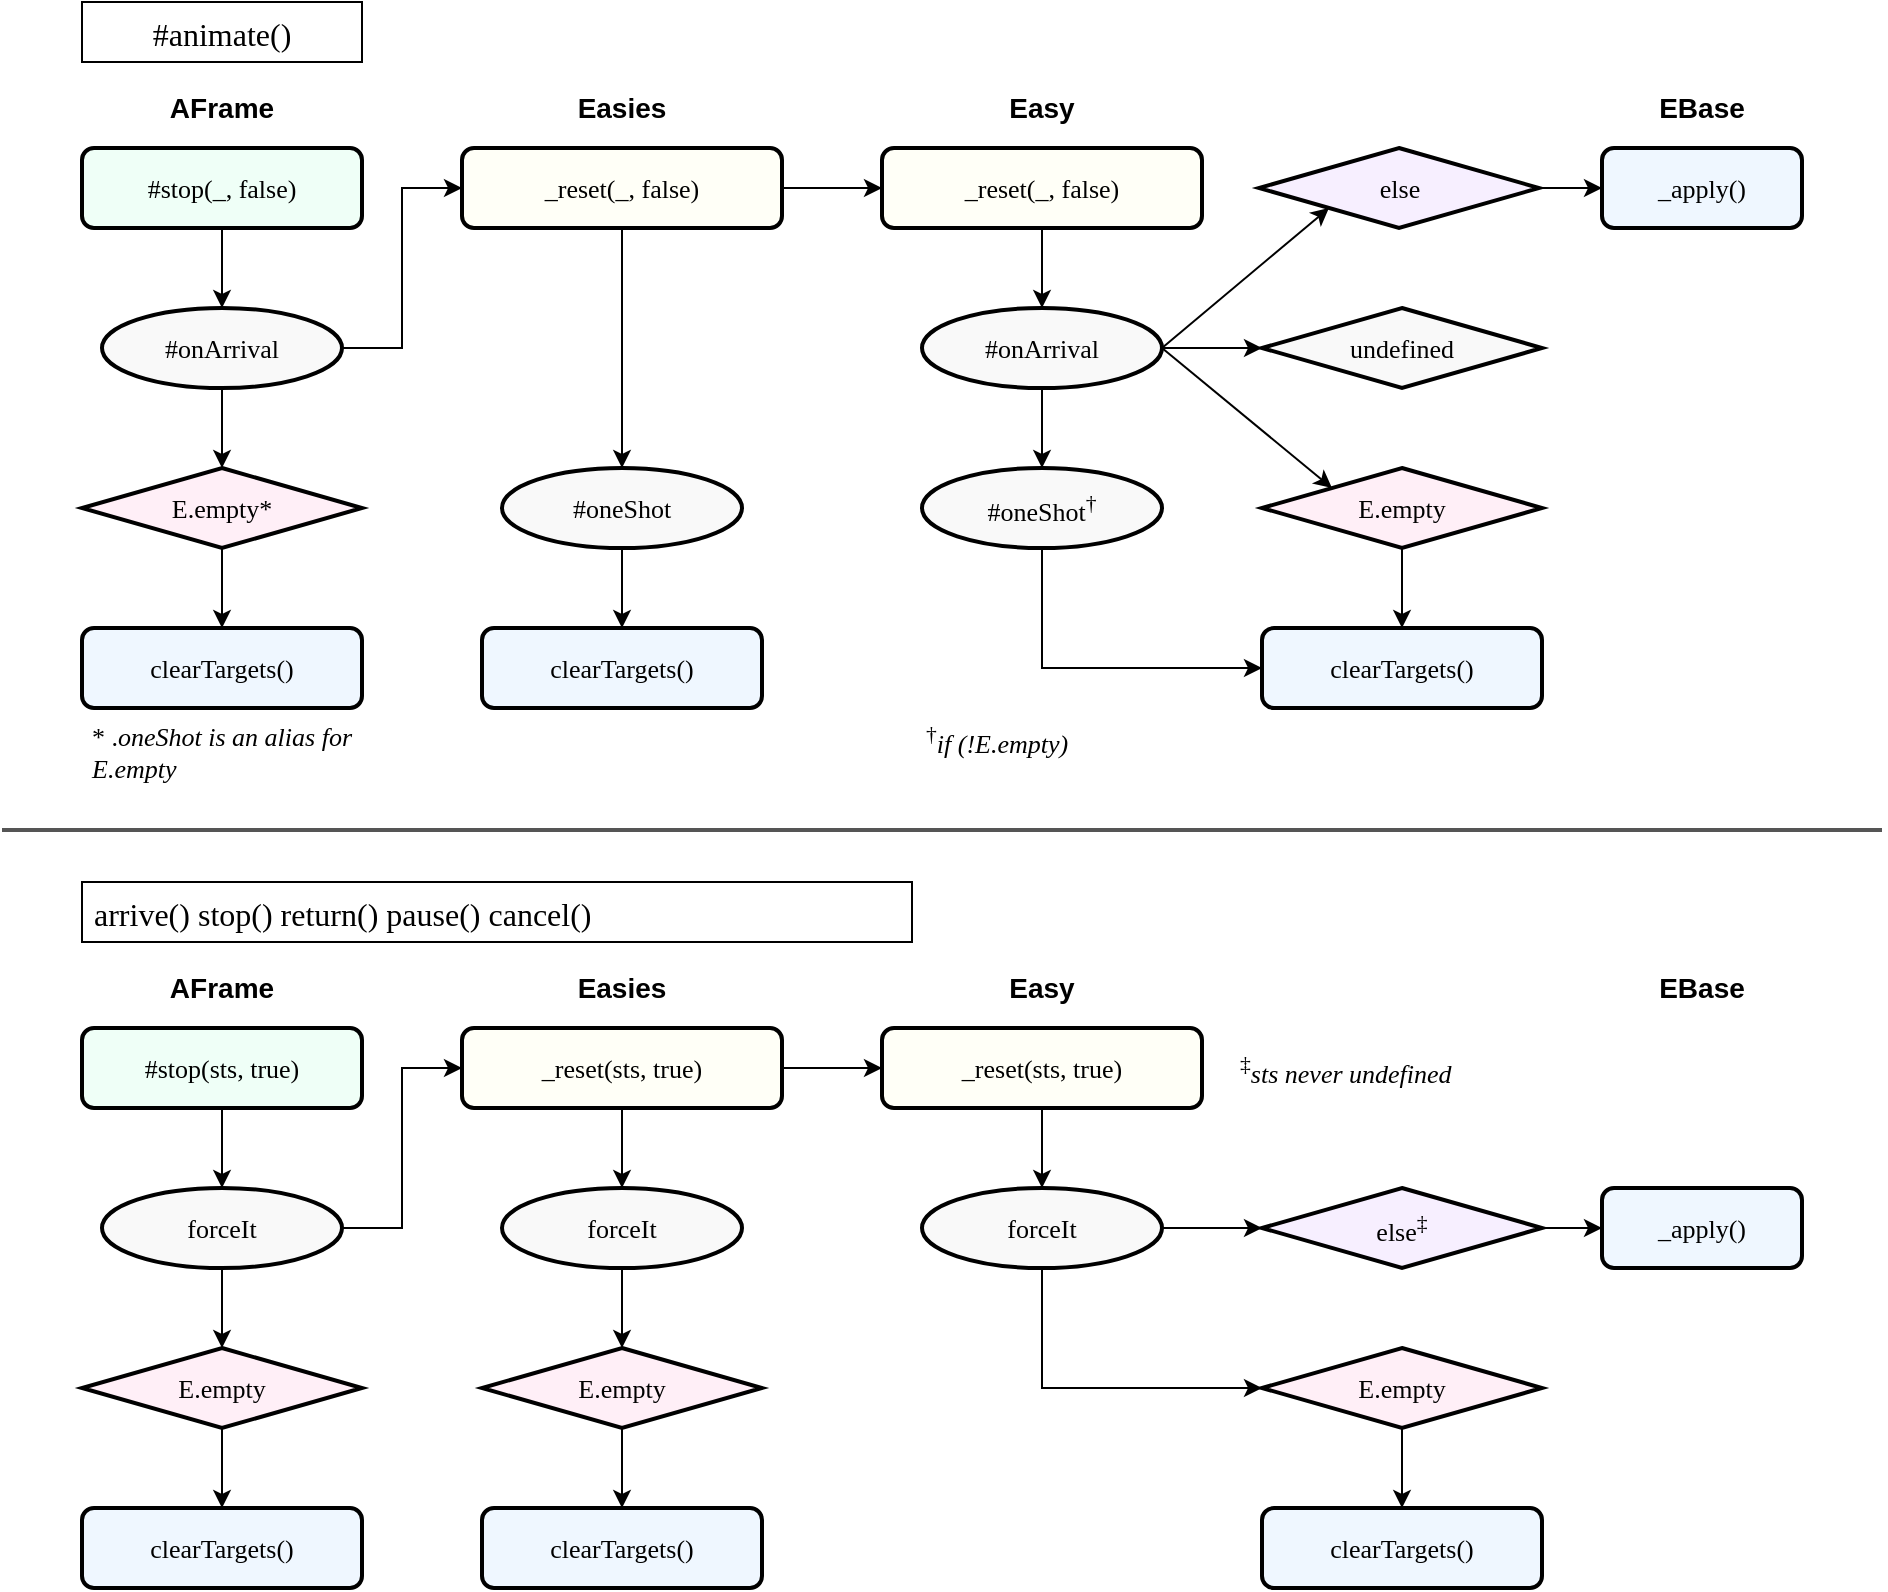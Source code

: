 <mxfile version="24.1.0" type="device">
  <diagram name="Page-1" id="W-ftj75Ew0wtwy_7PWKf">
    <mxGraphModel dx="1886" dy="884" grid="0" gridSize="10" guides="1" tooltips="1" connect="1" arrows="1" fold="1" page="1" pageScale="1" pageWidth="1100" pageHeight="850" math="0" shadow="0">
      <root>
        <mxCell id="0" />
        <mxCell id="1" parent="0" />
        <mxCell id="b7XEcmBlK1YNF0NkJtcS-23" style="edgeStyle=orthogonalEdgeStyle;rounded=0;orthogonalLoop=1;jettySize=auto;html=1;exitX=0.5;exitY=1;exitDx=0;exitDy=0;entryX=0.5;entryY=0;entryDx=0;entryDy=0;" parent="1" source="b7XEcmBlK1YNF0NkJtcS-2" target="b7XEcmBlK1YNF0NkJtcS-31" edge="1">
          <mxGeometry relative="1" as="geometry">
            <mxPoint x="390" y="177" as="targetPoint" />
          </mxGeometry>
        </mxCell>
        <mxCell id="b7XEcmBlK1YNF0NkJtcS-103" style="edgeStyle=orthogonalEdgeStyle;rounded=0;orthogonalLoop=1;jettySize=auto;html=1;exitX=1;exitY=0.5;exitDx=0;exitDy=0;entryX=0;entryY=0.5;entryDx=0;entryDy=0;" parent="1" source="b7XEcmBlK1YNF0NkJtcS-2" target="b7XEcmBlK1YNF0NkJtcS-24" edge="1">
          <mxGeometry relative="1" as="geometry" />
        </mxCell>
        <mxCell id="b7XEcmBlK1YNF0NkJtcS-2" value="_reset(_, false)" style="rounded=1;whiteSpace=wrap;html=1;fontFamily=Lucida Console;fontSize=13;fontStyle=0;strokeWidth=2;fillColor=#FFFFF7;" parent="1" vertex="1">
          <mxGeometry x="310" y="97" width="160" height="40" as="geometry" />
        </mxCell>
        <mxCell id="b7XEcmBlK1YNF0NkJtcS-6" value="AFrame" style="text;html=1;align=center;verticalAlign=middle;whiteSpace=wrap;rounded=0;fontSize=14;fontStyle=1" parent="1" vertex="1">
          <mxGeometry x="130" y="67" width="120" height="20" as="geometry" />
        </mxCell>
        <mxCell id="b7XEcmBlK1YNF0NkJtcS-9" value="Easies" style="text;html=1;align=center;verticalAlign=middle;whiteSpace=wrap;rounded=0;fontSize=14;fontStyle=1" parent="1" vertex="1">
          <mxGeometry x="330" y="67" width="120" height="20" as="geometry" />
        </mxCell>
        <mxCell id="b7XEcmBlK1YNF0NkJtcS-12" value="Easy" style="text;html=1;align=center;verticalAlign=middle;whiteSpace=wrap;rounded=0;fontSize=14;fontStyle=1" parent="1" vertex="1">
          <mxGeometry x="540" y="67" width="120" height="20" as="geometry" />
        </mxCell>
        <mxCell id="b7XEcmBlK1YNF0NkJtcS-15" value="EBase" style="text;html=1;align=center;verticalAlign=middle;whiteSpace=wrap;rounded=0;fontSize=14;fontStyle=1" parent="1" vertex="1">
          <mxGeometry x="870" y="67" width="120" height="20" as="geometry" />
        </mxCell>
        <mxCell id="b7XEcmBlK1YNF0NkJtcS-21" style="edgeStyle=orthogonalEdgeStyle;rounded=0;orthogonalLoop=1;jettySize=auto;html=1;exitX=1;exitY=0.5;exitDx=0;exitDy=0;entryX=0;entryY=0.5;entryDx=0;entryDy=0;" parent="1" source="b7XEcmBlK1YNF0NkJtcS-17" target="b7XEcmBlK1YNF0NkJtcS-2" edge="1">
          <mxGeometry relative="1" as="geometry" />
        </mxCell>
        <mxCell id="b7XEcmBlK1YNF0NkJtcS-142" style="edgeStyle=orthogonalEdgeStyle;rounded=0;orthogonalLoop=1;jettySize=auto;html=1;exitX=0.5;exitY=1;exitDx=0;exitDy=0;entryX=0.5;entryY=0;entryDx=0;entryDy=0;" parent="1" source="b7XEcmBlK1YNF0NkJtcS-17" target="b7XEcmBlK1YNF0NkJtcS-139" edge="1">
          <mxGeometry relative="1" as="geometry" />
        </mxCell>
        <mxCell id="b7XEcmBlK1YNF0NkJtcS-17" value="#&lt;span style=&quot;background-color: initial;&quot;&gt;onArrival&lt;/span&gt;" style="ellipse;whiteSpace=wrap;html=1;fontFamily=Lucida Console;fontSize=13;strokeWidth=2;fillColor=#f9f9f9;" parent="1" vertex="1">
          <mxGeometry x="130" y="177" width="120" height="40" as="geometry" />
        </mxCell>
        <mxCell id="b7XEcmBlK1YNF0NkJtcS-28" style="edgeStyle=orthogonalEdgeStyle;rounded=0;orthogonalLoop=1;jettySize=auto;html=1;exitX=0.5;exitY=1;exitDx=0;exitDy=0;entryX=0.5;entryY=0;entryDx=0;entryDy=0;" parent="1" source="b7XEcmBlK1YNF0NkJtcS-24" target="b7XEcmBlK1YNF0NkJtcS-26" edge="1">
          <mxGeometry relative="1" as="geometry" />
        </mxCell>
        <mxCell id="b7XEcmBlK1YNF0NkJtcS-24" value="_reset(_, false)" style="rounded=1;whiteSpace=wrap;html=1;fontFamily=Lucida Console;fontSize=13;fontStyle=0;strokeWidth=2;fillColor=#FFFFF7;" parent="1" vertex="1">
          <mxGeometry x="520" y="97" width="160" height="40" as="geometry" />
        </mxCell>
        <mxCell id="b7XEcmBlK1YNF0NkJtcS-37" style="edgeStyle=orthogonalEdgeStyle;rounded=0;orthogonalLoop=1;jettySize=auto;html=1;exitX=0.5;exitY=1;exitDx=0;exitDy=0;entryX=0.5;entryY=0;entryDx=0;entryDy=0;" parent="1" source="b7XEcmBlK1YNF0NkJtcS-26" target="b7XEcmBlK1YNF0NkJtcS-35" edge="1">
          <mxGeometry relative="1" as="geometry" />
        </mxCell>
        <mxCell id="b7XEcmBlK1YNF0NkJtcS-136" style="edgeStyle=orthogonalEdgeStyle;rounded=0;orthogonalLoop=1;jettySize=auto;html=1;exitX=1;exitY=0.5;exitDx=0;exitDy=0;entryX=0;entryY=0.5;entryDx=0;entryDy=0;" parent="1" source="b7XEcmBlK1YNF0NkJtcS-26" target="b7XEcmBlK1YNF0NkJtcS-126" edge="1">
          <mxGeometry relative="1" as="geometry" />
        </mxCell>
        <mxCell id="b7XEcmBlK1YNF0NkJtcS-137" style="rounded=0;orthogonalLoop=1;jettySize=auto;html=1;exitX=1;exitY=0.5;exitDx=0;exitDy=0;entryX=0;entryY=0;entryDx=0;entryDy=0;" parent="1" source="b7XEcmBlK1YNF0NkJtcS-26" target="b7XEcmBlK1YNF0NkJtcS-131" edge="1">
          <mxGeometry relative="1" as="geometry" />
        </mxCell>
        <mxCell id="b7XEcmBlK1YNF0NkJtcS-26" value="#&lt;span style=&quot;background-color: initial;&quot;&gt;onArrival&lt;/span&gt;" style="ellipse;whiteSpace=wrap;html=1;fontFamily=Lucida Console;fontSize=13;strokeWidth=2;fillColor=#f9f9f9;" parent="1" vertex="1">
          <mxGeometry x="540" y="177" width="120" height="40" as="geometry" />
        </mxCell>
        <mxCell id="b7XEcmBlK1YNF0NkJtcS-34" style="edgeStyle=orthogonalEdgeStyle;rounded=0;orthogonalLoop=1;jettySize=auto;html=1;exitX=0.5;exitY=1;exitDx=0;exitDy=0;entryX=0.5;entryY=0;entryDx=0;entryDy=0;" parent="1" source="b7XEcmBlK1YNF0NkJtcS-31" target="b7XEcmBlK1YNF0NkJtcS-32" edge="1">
          <mxGeometry relative="1" as="geometry" />
        </mxCell>
        <mxCell id="b7XEcmBlK1YNF0NkJtcS-31" value="#oneShot" style="ellipse;whiteSpace=wrap;html=1;fontFamily=Lucida Console;fontSize=13;strokeWidth=2;fillColor=#f9f9f9;" parent="1" vertex="1">
          <mxGeometry x="330" y="257" width="120" height="40" as="geometry" />
        </mxCell>
        <mxCell id="b7XEcmBlK1YNF0NkJtcS-32" value="clearTargets()" style="rounded=1;whiteSpace=wrap;html=1;fontFamily=Lucida Console;fontSize=13;fontStyle=0;strokeWidth=2;fillColor=#eff7ff;" parent="1" vertex="1">
          <mxGeometry x="320" y="337" width="140" height="40" as="geometry" />
        </mxCell>
        <mxCell id="b7XEcmBlK1YNF0NkJtcS-101" style="edgeStyle=orthogonalEdgeStyle;rounded=0;orthogonalLoop=1;jettySize=auto;html=1;exitX=0.5;exitY=1;exitDx=0;exitDy=0;entryX=0;entryY=0.5;entryDx=0;entryDy=0;" parent="1" source="b7XEcmBlK1YNF0NkJtcS-35" target="b7XEcmBlK1YNF0NkJtcS-36" edge="1">
          <mxGeometry relative="1" as="geometry" />
        </mxCell>
        <mxCell id="b7XEcmBlK1YNF0NkJtcS-35" value="#&lt;span style=&quot;background-color: initial;&quot;&gt;oneShot&lt;/span&gt;&lt;sup&gt;†&lt;/sup&gt;" style="ellipse;whiteSpace=wrap;html=1;fontFamily=Lucida Console;fontSize=13;strokeWidth=2;fillColor=#f9f9f9;" parent="1" vertex="1">
          <mxGeometry x="540" y="257" width="120" height="40" as="geometry" />
        </mxCell>
        <mxCell id="b7XEcmBlK1YNF0NkJtcS-36" value="clearTargets()" style="rounded=1;whiteSpace=wrap;html=1;fontFamily=Lucida Console;fontSize=13;fontStyle=0;strokeWidth=2;fillColor=#eff7ff;" parent="1" vertex="1">
          <mxGeometry x="710" y="337" width="140" height="40" as="geometry" />
        </mxCell>
        <mxCell id="b7XEcmBlK1YNF0NkJtcS-40" value="clearTargets()" style="rounded=1;whiteSpace=wrap;html=1;fontFamily=Lucida Console;fontSize=13;fontStyle=0;strokeWidth=2;fillColor=#eff7ff;" parent="1" vertex="1">
          <mxGeometry x="120" y="337" width="140" height="40" as="geometry" />
        </mxCell>
        <mxCell id="b7XEcmBlK1YNF0NkJtcS-43" style="edgeStyle=orthogonalEdgeStyle;rounded=0;orthogonalLoop=1;jettySize=auto;html=1;exitX=0.5;exitY=1;exitDx=0;exitDy=0;" parent="1" source="b7XEcmBlK1YNF0NkJtcS-44" target="b7XEcmBlK1YNF0NkJtcS-50" edge="1">
          <mxGeometry relative="1" as="geometry" />
        </mxCell>
        <mxCell id="b7XEcmBlK1YNF0NkJtcS-105" style="edgeStyle=orthogonalEdgeStyle;rounded=0;orthogonalLoop=1;jettySize=auto;html=1;exitX=1;exitY=0.5;exitDx=0;exitDy=0;entryX=0;entryY=0.5;entryDx=0;entryDy=0;" parent="1" source="b7XEcmBlK1YNF0NkJtcS-44" target="b7XEcmBlK1YNF0NkJtcS-52" edge="1">
          <mxGeometry relative="1" as="geometry" />
        </mxCell>
        <mxCell id="b7XEcmBlK1YNF0NkJtcS-44" value="_reset(sts, true)" style="rounded=1;whiteSpace=wrap;html=1;fontFamily=Lucida Console;fontSize=13;fontStyle=0;strokeWidth=2;fillColor=#FFFFF7;" parent="1" vertex="1">
          <mxGeometry x="310" y="537" width="160" height="40" as="geometry" />
        </mxCell>
        <mxCell id="b7XEcmBlK1YNF0NkJtcS-45" style="edgeStyle=orthogonalEdgeStyle;rounded=0;orthogonalLoop=1;jettySize=auto;html=1;exitX=1;exitY=0.5;exitDx=0;exitDy=0;entryX=0;entryY=0.5;entryDx=0;entryDy=0;" parent="1" source="b7XEcmBlK1YNF0NkJtcS-47" target="b7XEcmBlK1YNF0NkJtcS-44" edge="1">
          <mxGeometry relative="1" as="geometry" />
        </mxCell>
        <mxCell id="b7XEcmBlK1YNF0NkJtcS-150" style="edgeStyle=orthogonalEdgeStyle;rounded=0;orthogonalLoop=1;jettySize=auto;html=1;exitX=0.5;exitY=1;exitDx=0;exitDy=0;entryX=0.5;entryY=0;entryDx=0;entryDy=0;" parent="1" source="b7XEcmBlK1YNF0NkJtcS-47" target="b7XEcmBlK1YNF0NkJtcS-149" edge="1">
          <mxGeometry relative="1" as="geometry" />
        </mxCell>
        <mxCell id="b7XEcmBlK1YNF0NkJtcS-47" value="forceIt" style="ellipse;whiteSpace=wrap;html=1;fontFamily=Lucida Console;fontSize=13;strokeWidth=2;fillColor=#f9f9f9;" parent="1" vertex="1">
          <mxGeometry x="130" y="617" width="120" height="40" as="geometry" />
        </mxCell>
        <mxCell id="b7XEcmBlK1YNF0NkJtcS-153" style="edgeStyle=orthogonalEdgeStyle;rounded=0;orthogonalLoop=1;jettySize=auto;html=1;exitX=0.5;exitY=1;exitDx=0;exitDy=0;" parent="1" source="b7XEcmBlK1YNF0NkJtcS-50" target="b7XEcmBlK1YNF0NkJtcS-152" edge="1">
          <mxGeometry relative="1" as="geometry" />
        </mxCell>
        <mxCell id="b7XEcmBlK1YNF0NkJtcS-50" value="forceIt" style="ellipse;whiteSpace=wrap;html=1;fontFamily=Lucida Console;fontSize=13;strokeWidth=2;fillColor=#f9f9f9;" parent="1" vertex="1">
          <mxGeometry x="330" y="617" width="120" height="40" as="geometry" />
        </mxCell>
        <mxCell id="b7XEcmBlK1YNF0NkJtcS-51" style="edgeStyle=orthogonalEdgeStyle;rounded=0;orthogonalLoop=1;jettySize=auto;html=1;exitX=0.5;exitY=1;exitDx=0;exitDy=0;entryX=0.5;entryY=0;entryDx=0;entryDy=0;" parent="1" source="b7XEcmBlK1YNF0NkJtcS-52" target="b7XEcmBlK1YNF0NkJtcS-55" edge="1">
          <mxGeometry relative="1" as="geometry" />
        </mxCell>
        <mxCell id="b7XEcmBlK1YNF0NkJtcS-52" value="_reset(sts, true)" style="rounded=1;whiteSpace=wrap;html=1;fontFamily=Lucida Console;fontSize=13;fontStyle=0;strokeWidth=2;fillColor=#FFFFF7;" parent="1" vertex="1">
          <mxGeometry x="520" y="537" width="160" height="40" as="geometry" />
        </mxCell>
        <mxCell id="b7XEcmBlK1YNF0NkJtcS-145" style="edgeStyle=orthogonalEdgeStyle;rounded=0;orthogonalLoop=1;jettySize=auto;html=1;exitX=0.5;exitY=1;exitDx=0;exitDy=0;entryX=0;entryY=0.5;entryDx=0;entryDy=0;" parent="1" source="b7XEcmBlK1YNF0NkJtcS-55" target="b7XEcmBlK1YNF0NkJtcS-143" edge="1">
          <mxGeometry relative="1" as="geometry" />
        </mxCell>
        <mxCell id="b7XEcmBlK1YNF0NkJtcS-147" style="edgeStyle=orthogonalEdgeStyle;rounded=0;orthogonalLoop=1;jettySize=auto;html=1;exitX=1;exitY=0.5;exitDx=0;exitDy=0;entryX=0;entryY=0.5;entryDx=0;entryDy=0;" parent="1" source="b7XEcmBlK1YNF0NkJtcS-55" target="b7XEcmBlK1YNF0NkJtcS-146" edge="1">
          <mxGeometry relative="1" as="geometry" />
        </mxCell>
        <mxCell id="b7XEcmBlK1YNF0NkJtcS-55" value="forceIt" style="ellipse;whiteSpace=wrap;html=1;fontFamily=Lucida Console;fontSize=13;strokeWidth=2;fillColor=#f9f9f9;" parent="1" vertex="1">
          <mxGeometry x="540" y="617" width="120" height="40" as="geometry" />
        </mxCell>
        <mxCell id="b7XEcmBlK1YNF0NkJtcS-59" value="clearTargets()" style="rounded=1;whiteSpace=wrap;html=1;fontFamily=Lucida Console;fontSize=13;fontStyle=0;strokeWidth=2;fillColor=#eff7ff;" parent="1" vertex="1">
          <mxGeometry x="320" y="777" width="140" height="40" as="geometry" />
        </mxCell>
        <mxCell id="b7XEcmBlK1YNF0NkJtcS-62" value="clearTargets()" style="rounded=1;whiteSpace=wrap;html=1;fontFamily=Lucida Console;fontSize=13;fontStyle=0;strokeWidth=2;fillColor=#eff7ff;" parent="1" vertex="1">
          <mxGeometry x="710" y="777" width="140" height="40" as="geometry" />
        </mxCell>
        <mxCell id="b7XEcmBlK1YNF0NkJtcS-65" value="clearTargets()" style="rounded=1;whiteSpace=wrap;html=1;fontFamily=Lucida Console;fontSize=13;fontStyle=0;strokeWidth=2;fillColor=#eff7ff;" parent="1" vertex="1">
          <mxGeometry x="120" y="777" width="140" height="40" as="geometry" />
        </mxCell>
        <mxCell id="b7XEcmBlK1YNF0NkJtcS-69" value="_apply()" style="rounded=1;whiteSpace=wrap;html=1;fontFamily=Lucida Console;fontSize=13;fontStyle=0;strokeWidth=2;fillColor=#eff7ff;" parent="1" vertex="1">
          <mxGeometry x="880" y="97" width="100" height="40" as="geometry" />
        </mxCell>
        <mxCell id="b7XEcmBlK1YNF0NkJtcS-77" value="_apply()" style="rounded=1;whiteSpace=wrap;html=1;fontFamily=Lucida Console;fontSize=13;fontStyle=0;strokeWidth=2;fillColor=#eff7ff;" parent="1" vertex="1">
          <mxGeometry x="880" y="617" width="100" height="40" as="geometry" />
        </mxCell>
        <mxCell id="b7XEcmBlK1YNF0NkJtcS-84" value="AFrame" style="text;html=1;align=center;verticalAlign=middle;whiteSpace=wrap;rounded=0;fontSize=14;fontStyle=1" parent="1" vertex="1">
          <mxGeometry x="130" y="507" width="120" height="20" as="geometry" />
        </mxCell>
        <mxCell id="b7XEcmBlK1YNF0NkJtcS-85" value="Easies" style="text;html=1;align=center;verticalAlign=middle;whiteSpace=wrap;rounded=0;fontSize=14;fontStyle=1" parent="1" vertex="1">
          <mxGeometry x="330" y="507" width="120" height="20" as="geometry" />
        </mxCell>
        <mxCell id="b7XEcmBlK1YNF0NkJtcS-86" value="Easy" style="text;html=1;align=center;verticalAlign=middle;whiteSpace=wrap;rounded=0;fontSize=14;fontStyle=1" parent="1" vertex="1">
          <mxGeometry x="540" y="507" width="120" height="20" as="geometry" />
        </mxCell>
        <mxCell id="b7XEcmBlK1YNF0NkJtcS-87" value="EBase" style="text;html=1;align=center;verticalAlign=middle;whiteSpace=wrap;rounded=0;fontSize=14;fontStyle=1" parent="1" vertex="1">
          <mxGeometry x="870" y="507" width="120" height="20" as="geometry" />
        </mxCell>
        <mxCell id="b7XEcmBlK1YNF0NkJtcS-91" value="&lt;div style=&quot;text-align: center;&quot;&gt;&lt;span style=&quot;background-color: initial; text-align: left; font-size: 13px;&quot;&gt;&lt;font face=&quot;Lucida Console&quot;&gt;&lt;sup&gt;†&lt;/sup&gt;&lt;/font&gt;&lt;/span&gt;&lt;span style=&quot;background-color: initial; font-size: 13px;&quot;&gt;&lt;font face=&quot;Lucida Console&quot;&gt;&lt;i&gt;if (!E.empty)&lt;/i&gt;&lt;/font&gt;&lt;/span&gt;&lt;/div&gt;" style="text;whiteSpace=wrap;html=1;" parent="1" vertex="1">
          <mxGeometry x="540" y="377" width="120" height="30" as="geometry" />
        </mxCell>
        <mxCell id="b7XEcmBlK1YNF0NkJtcS-98" style="edgeStyle=orthogonalEdgeStyle;rounded=0;orthogonalLoop=1;jettySize=auto;html=1;exitX=0.5;exitY=1;exitDx=0;exitDy=0;entryX=0.5;entryY=0;entryDx=0;entryDy=0;" parent="1" source="b7XEcmBlK1YNF0NkJtcS-97" target="b7XEcmBlK1YNF0NkJtcS-17" edge="1">
          <mxGeometry relative="1" as="geometry" />
        </mxCell>
        <mxCell id="b7XEcmBlK1YNF0NkJtcS-97" value="#stop(_, false)" style="rounded=1;whiteSpace=wrap;html=1;fontFamily=Lucida Console;fontSize=13;fontStyle=0;strokeWidth=2;fillColor=#Effff7;" parent="1" vertex="1">
          <mxGeometry x="120" y="97" width="140" height="40" as="geometry" />
        </mxCell>
        <mxCell id="b7XEcmBlK1YNF0NkJtcS-100" style="edgeStyle=orthogonalEdgeStyle;rounded=0;orthogonalLoop=1;jettySize=auto;html=1;exitX=0.5;exitY=1;exitDx=0;exitDy=0;entryX=0.5;entryY=0;entryDx=0;entryDy=0;" parent="1" source="b7XEcmBlK1YNF0NkJtcS-99" target="b7XEcmBlK1YNF0NkJtcS-47" edge="1">
          <mxGeometry relative="1" as="geometry" />
        </mxCell>
        <mxCell id="b7XEcmBlK1YNF0NkJtcS-99" value="#stop(sts, true)" style="rounded=1;whiteSpace=wrap;html=1;fontFamily=Lucida Console;fontSize=13;fontStyle=0;strokeWidth=2;fillColor=#Effff7;" parent="1" vertex="1">
          <mxGeometry x="120" y="537" width="140" height="40" as="geometry" />
        </mxCell>
        <mxCell id="b7XEcmBlK1YNF0NkJtcS-104" value="&lt;div style=&quot;&quot;&gt;&lt;span style=&quot;background-color: initial; font-size: 13px;&quot;&gt;&lt;font face=&quot;Lucida Console&quot;&gt;* .&lt;i&gt;oneShot is an alias for E.empty&lt;/i&gt;&lt;/font&gt;&lt;/span&gt;&lt;/div&gt;" style="text;whiteSpace=wrap;html=1;" parent="1" vertex="1">
          <mxGeometry x="123" y="377" width="137" height="50" as="geometry" />
        </mxCell>
        <mxCell id="b7XEcmBlK1YNF0NkJtcS-106" value="&lt;div style=&quot;text-align: center;&quot;&gt;&lt;span style=&quot;background-color: initial; text-align: left; font-size: 13px;&quot;&gt;&lt;font face=&quot;Lucida Console&quot;&gt;&lt;sup&gt;‡&lt;/sup&gt;&lt;/font&gt;&lt;/span&gt;&lt;span style=&quot;background-color: initial; font-size: 13px;&quot;&gt;&lt;font face=&quot;Lucida Console&quot;&gt;&lt;i&gt;sts never undefined&lt;/i&gt;&lt;/font&gt;&lt;/span&gt;&lt;/div&gt;" style="text;whiteSpace=wrap;html=1;" parent="1" vertex="1">
          <mxGeometry x="697" y="542" width="163" height="30" as="geometry" />
        </mxCell>
        <mxCell id="b7XEcmBlK1YNF0NkJtcS-108" value="&lt;span style=&quot;color: rgb(0, 0, 0); font-family: &amp;quot;Lucida Console&amp;quot;; font-size: 16px; font-style: normal; font-variant-ligatures: normal; font-variant-caps: normal; font-weight: 400; letter-spacing: normal; orphans: 2; text-indent: 0px; text-transform: none; widows: 2; word-spacing: 0px; -webkit-text-stroke-width: 0px; white-space: normal; text-decoration-thickness: initial; text-decoration-style: initial; text-decoration-color: initial; float: none; display: inline !important;&quot;&gt;#animate()&lt;/span&gt;" style="text;whiteSpace=wrap;html=1;fontSize=16;align=center;labelBorderColor=none;strokeColor=default;glass=0;shadow=0;rounded=0;strokeWidth=1;fillColor=default;labelBackgroundColor=default;verticalAlign=middle;spacingBottom=0;spacingTop=1;" parent="1" vertex="1">
          <mxGeometry x="120" y="24" width="140" height="30" as="geometry" />
        </mxCell>
        <mxCell id="b7XEcmBlK1YNF0NkJtcS-109" value="&lt;span style=&quot;color: rgb(0, 0, 0); font-family: &amp;quot;Lucida Console&amp;quot;; font-size: 16px; font-style: normal; font-variant-ligatures: normal; font-variant-caps: normal; font-weight: 400; letter-spacing: normal; orphans: 2; text-indent: 0px; text-transform: none; widows: 2; word-spacing: 0px; -webkit-text-stroke-width: 0px; white-space: normal; text-decoration-thickness: initial; text-decoration-style: initial; text-decoration-color: initial; float: none; display: inline !important;&quot;&gt;&amp;nbsp;arrive() stop() return() pause() cancel()&lt;/span&gt;" style="text;whiteSpace=wrap;html=1;fontSize=16;align=left;strokeColor=default;fillColor=default;labelBackgroundColor=default;verticalAlign=middle;spacingBottom=0;spacingTop=1;" parent="1" vertex="1">
          <mxGeometry x="120" y="464" width="415" height="30" as="geometry" />
        </mxCell>
        <mxCell id="b7XEcmBlK1YNF0NkJtcS-126" value="undefined" style="rhombus;whiteSpace=wrap;html=1;fontSize=13;fontFamily=Lucida Console;strokeWidth=2;fillColor=#f9f9f9;" parent="1" vertex="1">
          <mxGeometry x="710" y="177" width="140" height="40" as="geometry" />
        </mxCell>
        <mxCell id="b7XEcmBlK1YNF0NkJtcS-138" style="edgeStyle=orthogonalEdgeStyle;rounded=0;orthogonalLoop=1;jettySize=auto;html=1;exitX=0.5;exitY=1;exitDx=0;exitDy=0;entryX=0.5;entryY=0;entryDx=0;entryDy=0;" parent="1" source="b7XEcmBlK1YNF0NkJtcS-131" target="b7XEcmBlK1YNF0NkJtcS-36" edge="1">
          <mxGeometry relative="1" as="geometry" />
        </mxCell>
        <mxCell id="b7XEcmBlK1YNF0NkJtcS-131" value="E.empty" style="rhombus;whiteSpace=wrap;html=1;fontSize=13;fontFamily=Lucida Console;strokeWidth=2;fillColor=#FFEFF7;" parent="1" vertex="1">
          <mxGeometry x="710" y="257" width="140" height="40" as="geometry" />
        </mxCell>
        <mxCell id="b7XEcmBlK1YNF0NkJtcS-133" style="edgeStyle=orthogonalEdgeStyle;rounded=0;orthogonalLoop=1;jettySize=auto;html=1;exitX=1;exitY=0.5;exitDx=0;exitDy=0;entryX=0;entryY=0.5;entryDx=0;entryDy=0;" parent="1" source="b7XEcmBlK1YNF0NkJtcS-132" target="b7XEcmBlK1YNF0NkJtcS-69" edge="1">
          <mxGeometry relative="1" as="geometry" />
        </mxCell>
        <mxCell id="b7XEcmBlK1YNF0NkJtcS-132" value="else" style="rhombus;whiteSpace=wrap;html=1;fontSize=13;fontFamily=Lucida Console;strokeWidth=2;fillColor=#f7efff;" parent="1" vertex="1">
          <mxGeometry x="708.5" y="97" width="140" height="40" as="geometry" />
        </mxCell>
        <mxCell id="b7XEcmBlK1YNF0NkJtcS-134" style="rounded=0;orthogonalLoop=1;jettySize=auto;html=1;exitX=1;exitY=0.5;exitDx=0;exitDy=0;entryX=0;entryY=1;entryDx=0;entryDy=0;" parent="1" source="b7XEcmBlK1YNF0NkJtcS-26" target="b7XEcmBlK1YNF0NkJtcS-132" edge="1">
          <mxGeometry relative="1" as="geometry" />
        </mxCell>
        <mxCell id="b7XEcmBlK1YNF0NkJtcS-141" style="edgeStyle=orthogonalEdgeStyle;rounded=0;orthogonalLoop=1;jettySize=auto;html=1;exitX=0.5;exitY=1;exitDx=0;exitDy=0;entryX=0.5;entryY=0;entryDx=0;entryDy=0;" parent="1" source="b7XEcmBlK1YNF0NkJtcS-139" target="b7XEcmBlK1YNF0NkJtcS-40" edge="1">
          <mxGeometry relative="1" as="geometry" />
        </mxCell>
        <mxCell id="b7XEcmBlK1YNF0NkJtcS-139" value="E.empty*" style="rhombus;whiteSpace=wrap;html=1;fontSize=13;fontFamily=Lucida Console;strokeWidth=2;fillColor=#ffeff7;" parent="1" vertex="1">
          <mxGeometry x="120" y="257" width="140" height="40" as="geometry" />
        </mxCell>
        <mxCell id="b7XEcmBlK1YNF0NkJtcS-144" style="edgeStyle=orthogonalEdgeStyle;rounded=0;orthogonalLoop=1;jettySize=auto;html=1;exitX=0.5;exitY=1;exitDx=0;exitDy=0;entryX=0.5;entryY=0;entryDx=0;entryDy=0;" parent="1" source="b7XEcmBlK1YNF0NkJtcS-143" target="b7XEcmBlK1YNF0NkJtcS-62" edge="1">
          <mxGeometry relative="1" as="geometry" />
        </mxCell>
        <mxCell id="b7XEcmBlK1YNF0NkJtcS-143" value="E.empty" style="rhombus;whiteSpace=wrap;html=1;fontSize=13;fontFamily=Lucida Console;strokeWidth=2;fillColor=#FFEFF7;" parent="1" vertex="1">
          <mxGeometry x="710" y="697" width="140" height="40" as="geometry" />
        </mxCell>
        <mxCell id="b7XEcmBlK1YNF0NkJtcS-148" style="edgeStyle=orthogonalEdgeStyle;rounded=0;orthogonalLoop=1;jettySize=auto;html=1;exitX=1;exitY=0.5;exitDx=0;exitDy=0;entryX=0;entryY=0.5;entryDx=0;entryDy=0;" parent="1" source="b7XEcmBlK1YNF0NkJtcS-146" target="b7XEcmBlK1YNF0NkJtcS-77" edge="1">
          <mxGeometry relative="1" as="geometry" />
        </mxCell>
        <mxCell id="b7XEcmBlK1YNF0NkJtcS-146" value="else&lt;sup&gt;‡&lt;/sup&gt;" style="rhombus;whiteSpace=wrap;html=1;fontSize=13;fontFamily=Lucida Console;strokeWidth=2;fillColor=#f7efff;" parent="1" vertex="1">
          <mxGeometry x="710" y="617" width="140" height="40" as="geometry" />
        </mxCell>
        <mxCell id="b7XEcmBlK1YNF0NkJtcS-151" style="edgeStyle=orthogonalEdgeStyle;rounded=0;orthogonalLoop=1;jettySize=auto;html=1;exitX=0.5;exitY=1;exitDx=0;exitDy=0;entryX=0.5;entryY=0;entryDx=0;entryDy=0;" parent="1" source="b7XEcmBlK1YNF0NkJtcS-149" target="b7XEcmBlK1YNF0NkJtcS-65" edge="1">
          <mxGeometry relative="1" as="geometry" />
        </mxCell>
        <mxCell id="b7XEcmBlK1YNF0NkJtcS-149" value="E.empty" style="rhombus;whiteSpace=wrap;html=1;fontSize=13;fontFamily=Lucida Console;strokeWidth=2;fillColor=#FFEFF7;" parent="1" vertex="1">
          <mxGeometry x="120" y="697" width="140" height="40" as="geometry" />
        </mxCell>
        <mxCell id="b7XEcmBlK1YNF0NkJtcS-154" style="edgeStyle=orthogonalEdgeStyle;rounded=0;orthogonalLoop=1;jettySize=auto;html=1;exitX=0.5;exitY=1;exitDx=0;exitDy=0;entryX=0.5;entryY=0;entryDx=0;entryDy=0;" parent="1" source="b7XEcmBlK1YNF0NkJtcS-152" target="b7XEcmBlK1YNF0NkJtcS-59" edge="1">
          <mxGeometry relative="1" as="geometry" />
        </mxCell>
        <mxCell id="b7XEcmBlK1YNF0NkJtcS-152" value="E.empty" style="rhombus;whiteSpace=wrap;html=1;fontSize=13;fontFamily=Lucida Console;strokeWidth=2;fillColor=#FFEFF7;" parent="1" vertex="1">
          <mxGeometry x="320" y="697" width="140" height="40" as="geometry" />
        </mxCell>
        <mxCell id="b7XEcmBlK1YNF0NkJtcS-155" value="" style="endArrow=none;html=1;rounded=0;fontColor=#333333;strokeColor=#555555;strokeWidth=2;curved=0;" parent="1" edge="1">
          <mxGeometry width="50" height="50" relative="1" as="geometry">
            <mxPoint x="80" y="438" as="sourcePoint" />
            <mxPoint x="1020" y="438" as="targetPoint" />
          </mxGeometry>
        </mxCell>
      </root>
    </mxGraphModel>
  </diagram>
</mxfile>
